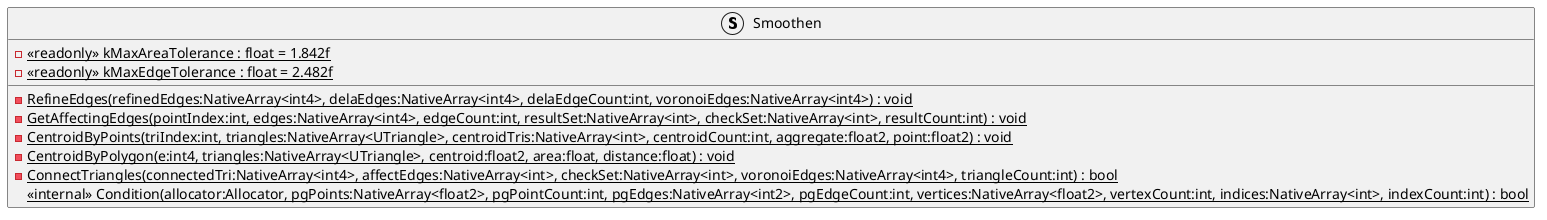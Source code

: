 @startuml
struct Smoothen {
    - {static} <<readonly>> kMaxAreaTolerance : float = 1.842f
    - {static} <<readonly>> kMaxEdgeTolerance : float = 2.482f
    {static} - RefineEdges(refinedEdges:NativeArray<int4>, delaEdges:NativeArray<int4>, delaEdgeCount:int, voronoiEdges:NativeArray<int4>) : void
    {static} - GetAffectingEdges(pointIndex:int, edges:NativeArray<int4>, edgeCount:int, resultSet:NativeArray<int>, checkSet:NativeArray<int>, resultCount:int) : void
    {static} - CentroidByPoints(triIndex:int, triangles:NativeArray<UTriangle>, centroidTris:NativeArray<int>, centroidCount:int, aggregate:float2, point:float2) : void
    {static} - CentroidByPolygon(e:int4, triangles:NativeArray<UTriangle>, centroid:float2, area:float, distance:float) : void
    {static} - ConnectTriangles(connectedTri:NativeArray<int4>, affectEdges:NativeArray<int>, checkSet:NativeArray<int>, voronoiEdges:NativeArray<int4>, triangleCount:int) : bool
    <<internal>> {static} Condition(allocator:Allocator, pgPoints:NativeArray<float2>, pgPointCount:int, pgEdges:NativeArray<int2>, pgEdgeCount:int, vertices:NativeArray<float2>, vertexCount:int, indices:NativeArray<int>, indexCount:int) : bool
}
@enduml
